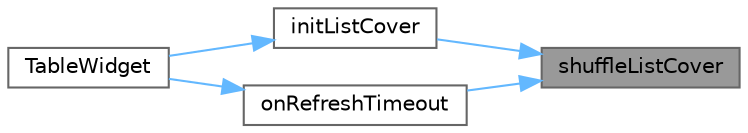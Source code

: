 digraph "shuffleListCover"
{
 // LATEX_PDF_SIZE
  bgcolor="transparent";
  edge [fontname=Helvetica,fontsize=10,labelfontname=Helvetica,labelfontsize=10];
  node [fontname=Helvetica,fontsize=10,shape=box,height=0.2,width=0.4];
  rankdir="RL";
  Node1 [id="Node000001",label="shuffleListCover",height=0.2,width=0.4,color="gray40", fillcolor="grey60", style="filled", fontcolor="black",tooltip="打乱列表封面"];
  Node1 -> Node2 [id="edge1_Node000001_Node000002",dir="back",color="steelblue1",style="solid",tooltip=" "];
  Node2 [id="Node000002",label="initListCover",height=0.2,width=0.4,color="grey40", fillcolor="white", style="filled",URL="$class_table_widget.html#adc2a74c6a37c4b9010562ddc986a44c6",tooltip="初始化列表封面"];
  Node2 -> Node3 [id="edge2_Node000002_Node000003",dir="back",color="steelblue1",style="solid",tooltip=" "];
  Node3 [id="Node000003",label="TableWidget",height=0.2,width=0.4,color="grey40", fillcolor="white", style="filled",URL="$class_table_widget.html#a92cc8621af5844d5c47ff7273b149580",tooltip="构造函数，初始化推荐界面"];
  Node1 -> Node4 [id="edge3_Node000001_Node000004",dir="back",color="steelblue1",style="solid",tooltip=" "];
  Node4 [id="Node000004",label="onRefreshTimeout",height=0.2,width=0.4,color="grey40", fillcolor="white", style="filled",URL="$class_table_widget.html#aaa3e3244dedf688b9b748be52817b433",tooltip="刷新定时器超时槽函数"];
  Node4 -> Node3 [id="edge4_Node000004_Node000003",dir="back",color="steelblue1",style="solid",tooltip=" "];
}
